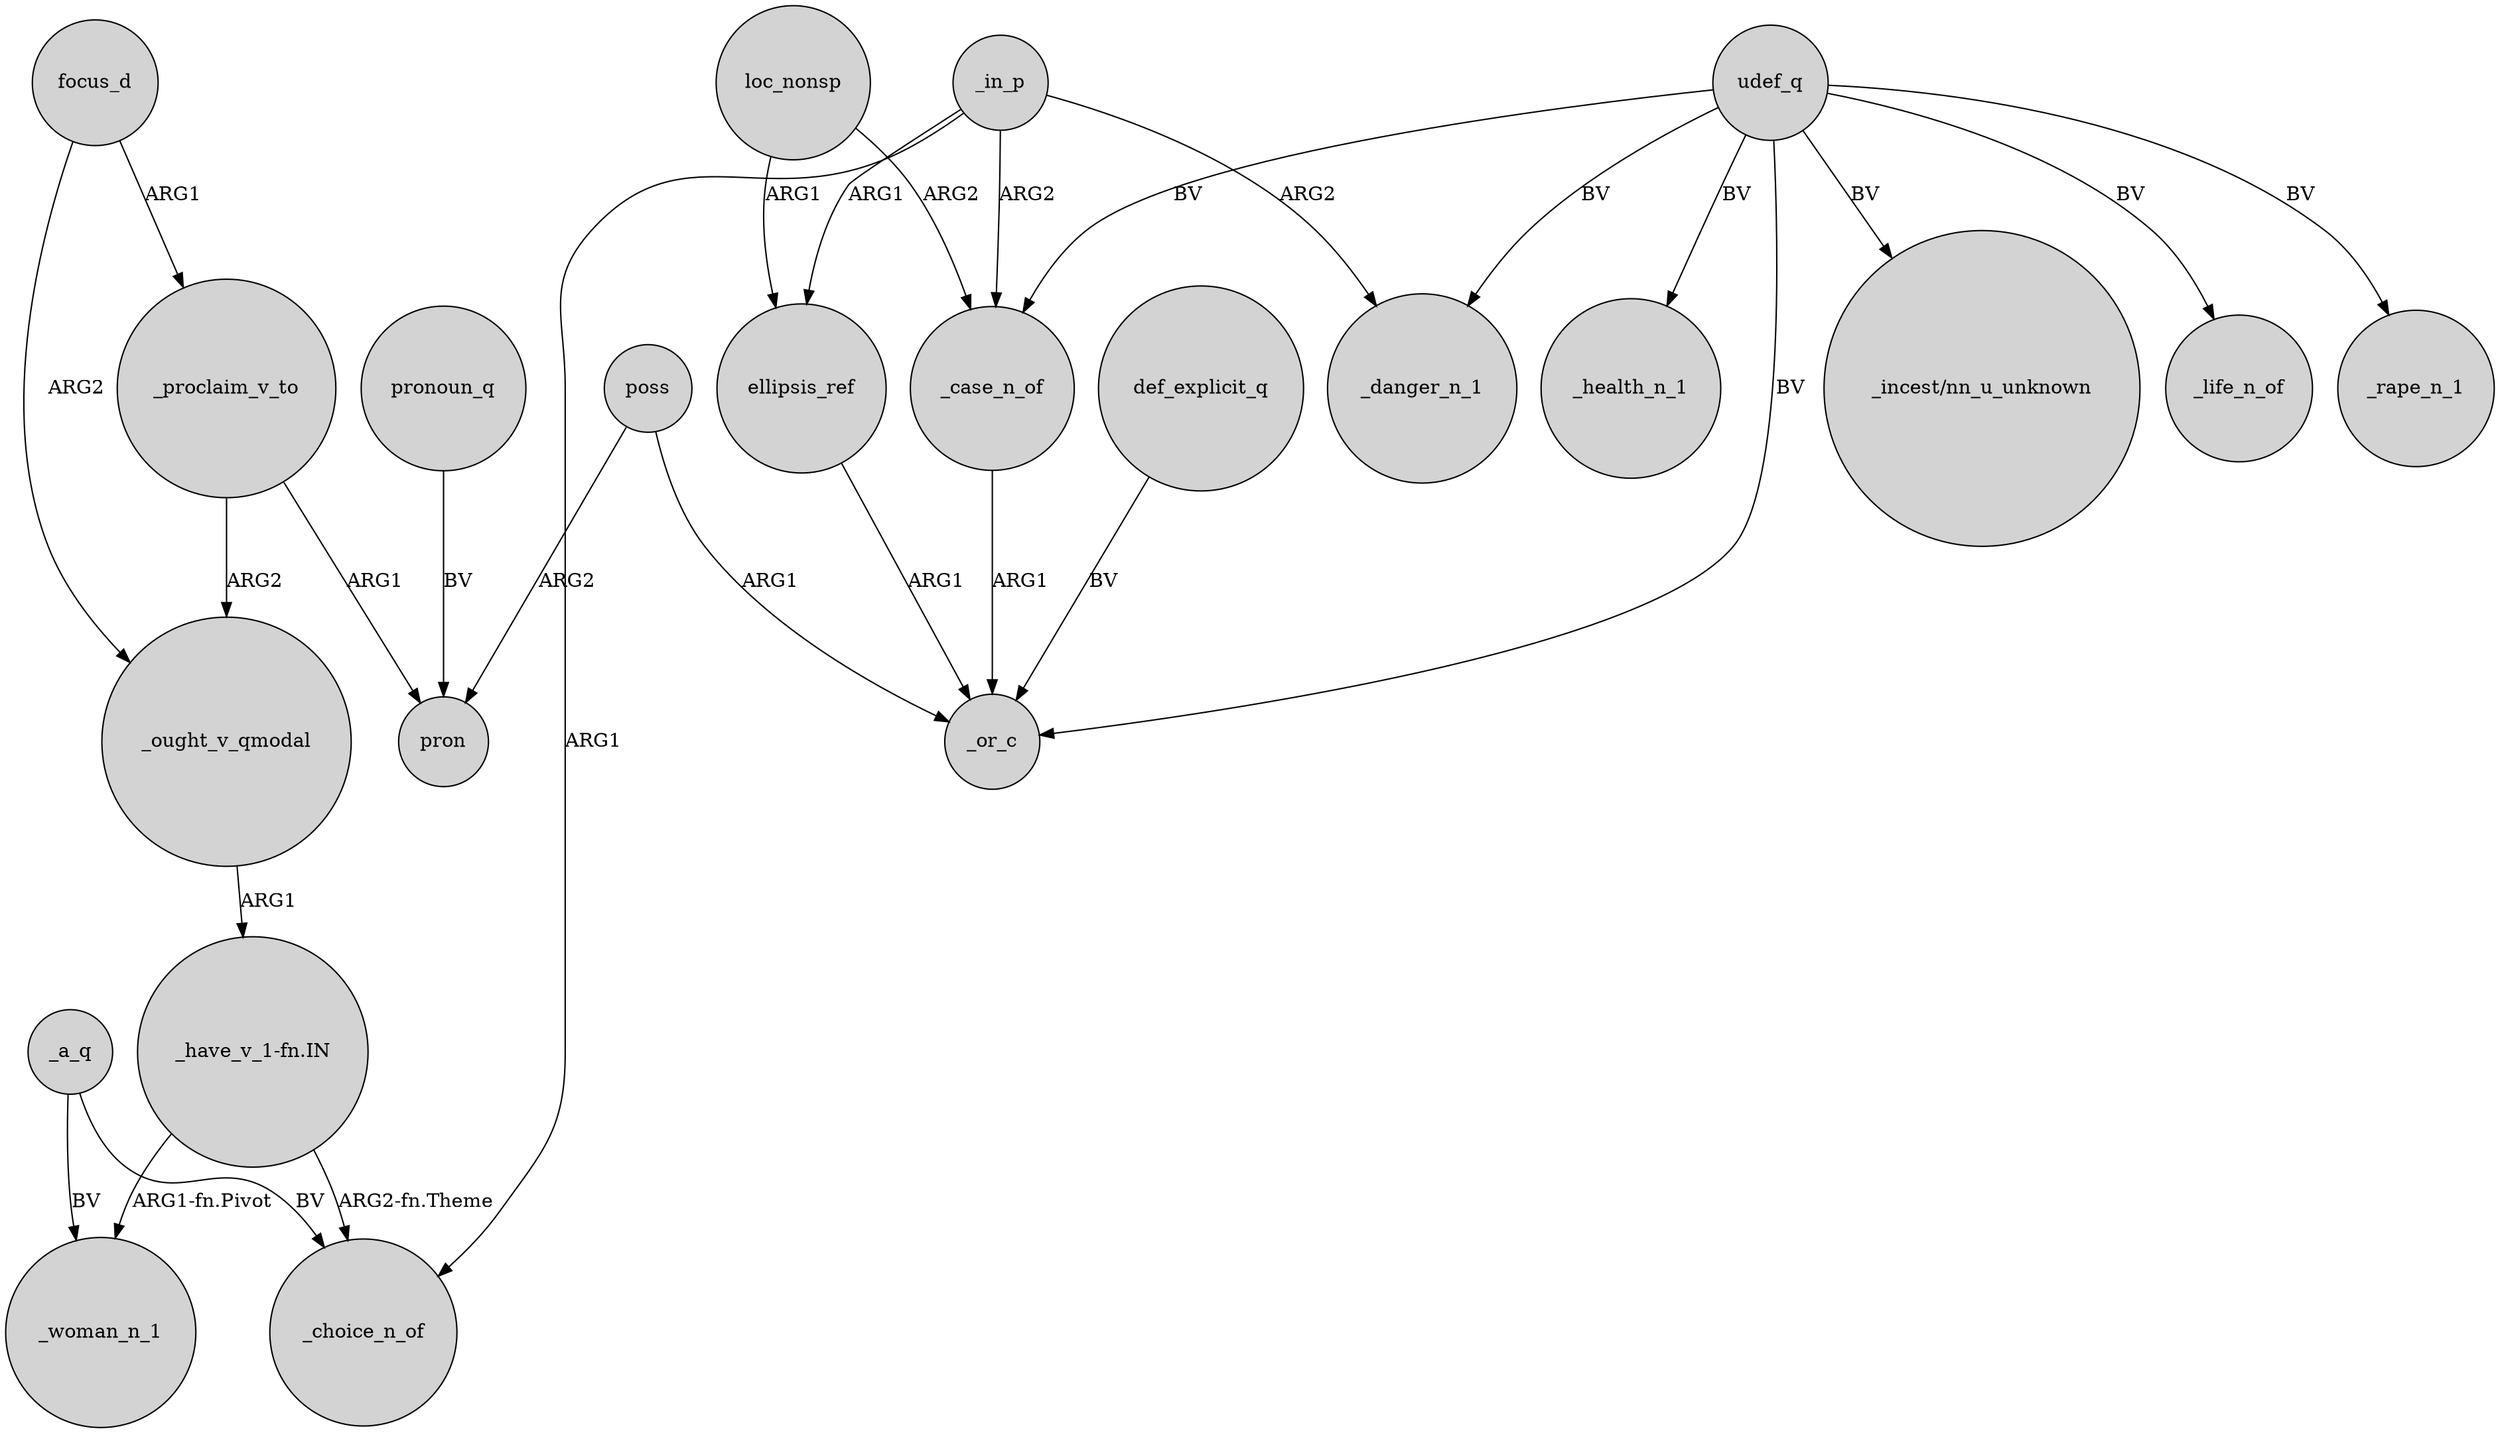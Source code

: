 digraph {
	node [shape=circle style=filled]
	_proclaim_v_to -> _ought_v_qmodal [label=ARG2]
	"_have_v_1-fn.IN" -> _choice_n_of [label="ARG2-fn.Theme"]
	focus_d -> _proclaim_v_to [label=ARG1]
	udef_q -> _danger_n_1 [label=BV]
	poss -> pron [label=ARG2]
	udef_q -> "_incest/nn_u_unknown" [label=BV]
	_proclaim_v_to -> pron [label=ARG1]
	def_explicit_q -> _or_c [label=BV]
	udef_q -> _life_n_of [label=BV]
	_case_n_of -> _or_c [label=ARG1]
	ellipsis_ref -> _or_c [label=ARG1]
	loc_nonsp -> ellipsis_ref [label=ARG1]
	udef_q -> _or_c [label=BV]
	udef_q -> _rape_n_1 [label=BV]
	pronoun_q -> pron [label=BV]
	loc_nonsp -> _case_n_of [label=ARG2]
	_in_p -> _danger_n_1 [label=ARG2]
	udef_q -> _health_n_1 [label=BV]
	_in_p -> ellipsis_ref [label=ARG1]
	_ought_v_qmodal -> "_have_v_1-fn.IN" [label=ARG1]
	_in_p -> _case_n_of [label=ARG2]
	_a_q -> _choice_n_of [label=BV]
	udef_q -> _case_n_of [label=BV]
	_a_q -> _woman_n_1 [label=BV]
	"_have_v_1-fn.IN" -> _woman_n_1 [label="ARG1-fn.Pivot"]
	_in_p -> _choice_n_of [label=ARG1]
	focus_d -> _ought_v_qmodal [label=ARG2]
	poss -> _or_c [label=ARG1]
}
